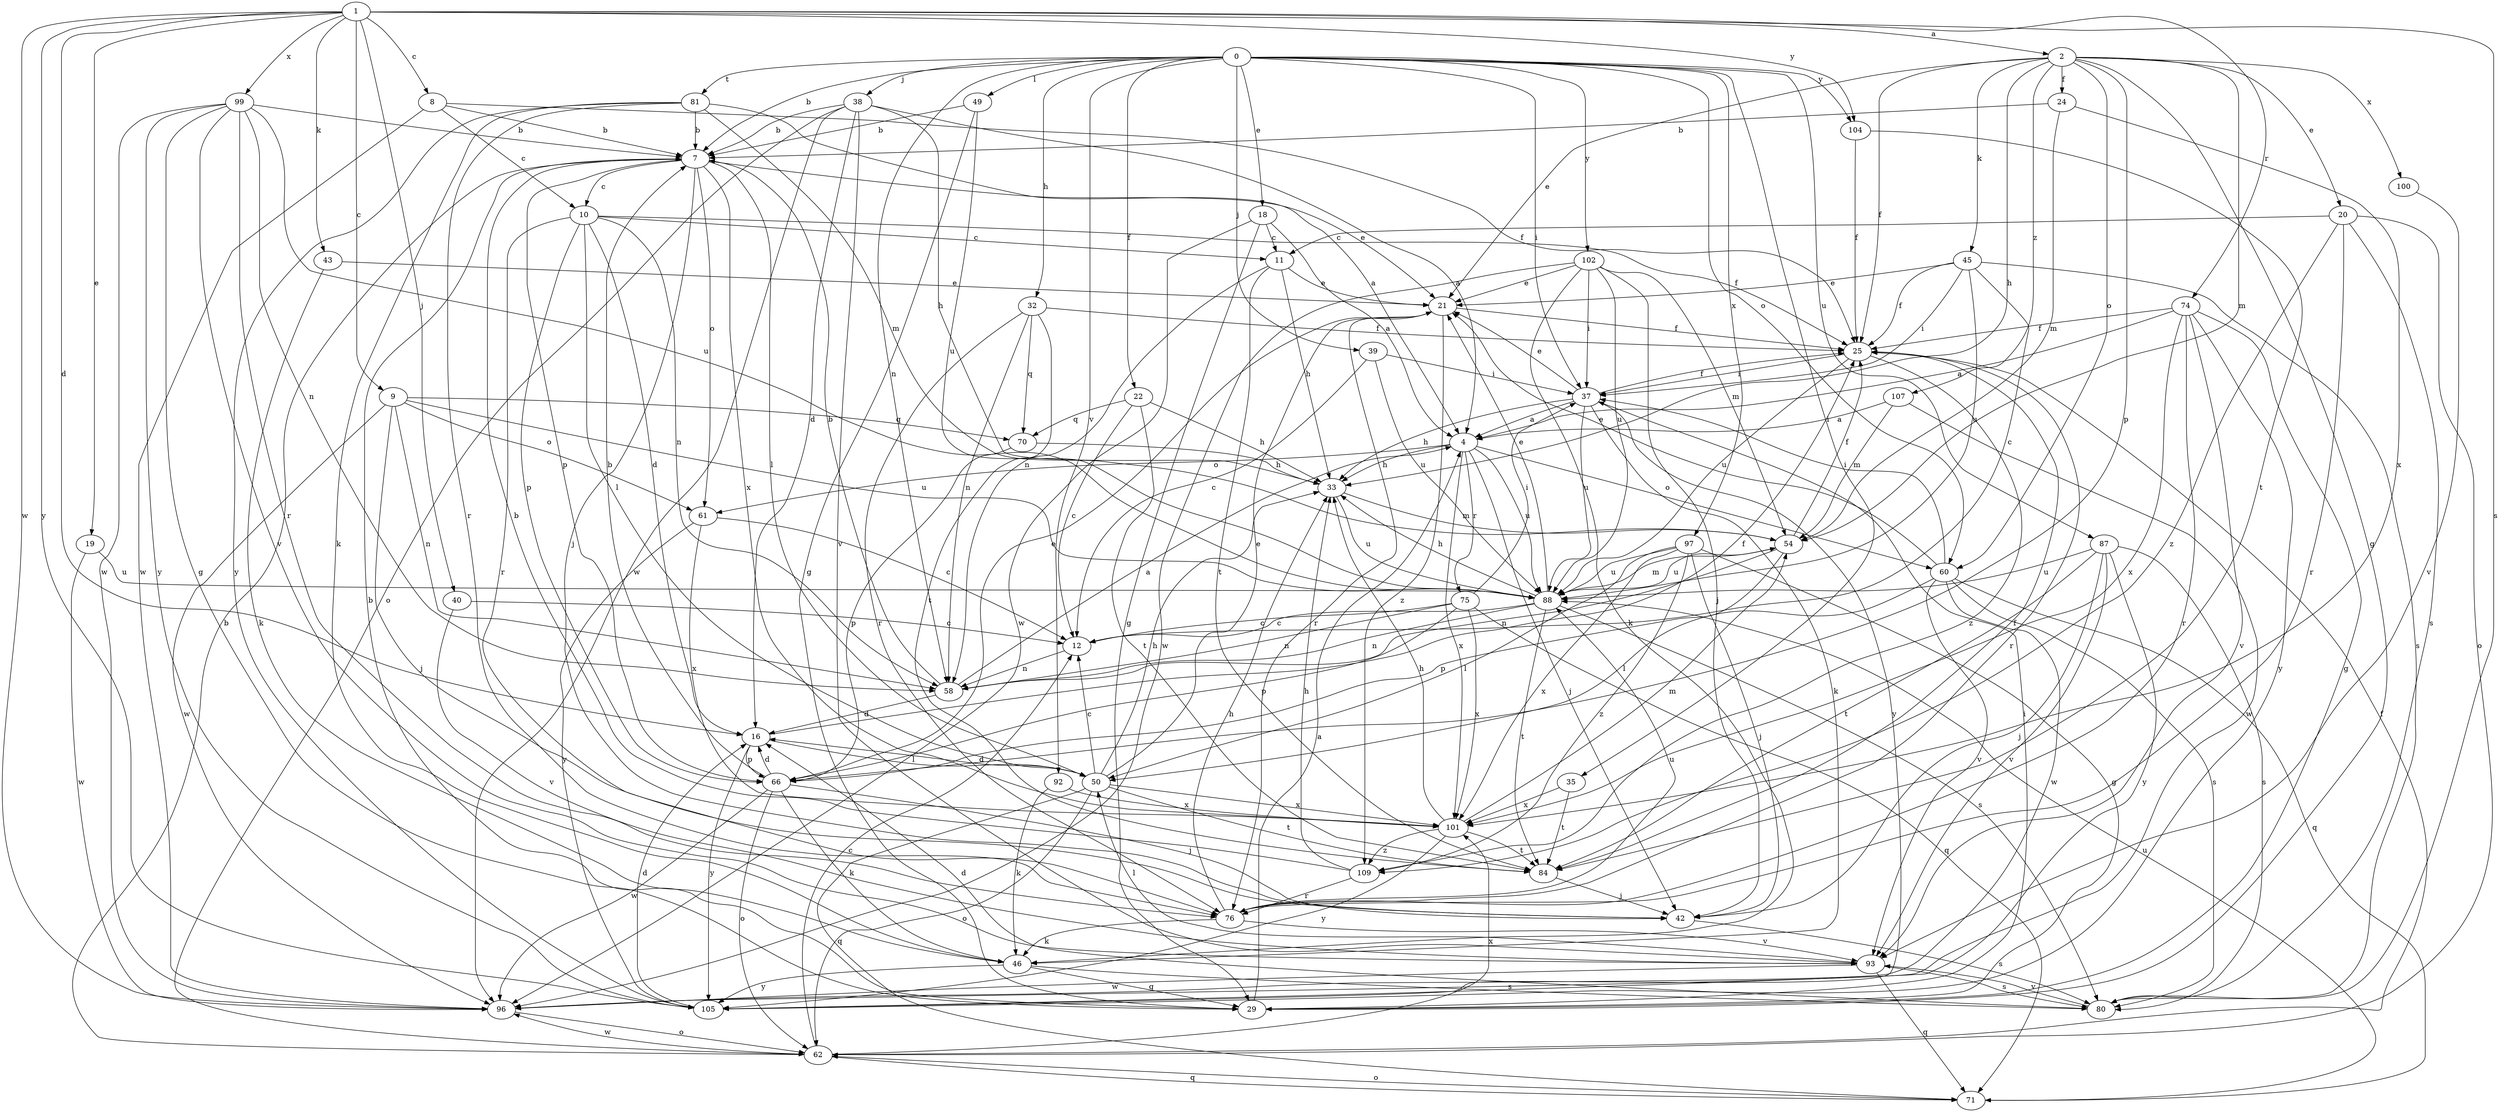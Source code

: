 strict digraph  {
0;
1;
2;
4;
7;
8;
9;
10;
11;
12;
16;
18;
19;
20;
21;
22;
24;
25;
29;
32;
33;
35;
37;
38;
39;
40;
42;
43;
45;
46;
49;
50;
54;
58;
60;
61;
62;
66;
70;
71;
74;
75;
76;
80;
81;
84;
87;
88;
92;
93;
96;
97;
99;
100;
101;
102;
104;
105;
107;
109;
0 -> 7  [label=b];
0 -> 18  [label=e];
0 -> 22  [label=f];
0 -> 32  [label=h];
0 -> 35  [label=i];
0 -> 37  [label=i];
0 -> 38  [label=j];
0 -> 39  [label=j];
0 -> 49  [label=l];
0 -> 58  [label=n];
0 -> 60  [label=o];
0 -> 81  [label=t];
0 -> 87  [label=u];
0 -> 92  [label=v];
0 -> 97  [label=x];
0 -> 102  [label=y];
0 -> 104  [label=y];
1 -> 2  [label=a];
1 -> 8  [label=c];
1 -> 9  [label=c];
1 -> 16  [label=d];
1 -> 19  [label=e];
1 -> 40  [label=j];
1 -> 43  [label=k];
1 -> 74  [label=r];
1 -> 80  [label=s];
1 -> 96  [label=w];
1 -> 99  [label=x];
1 -> 104  [label=y];
1 -> 105  [label=y];
2 -> 20  [label=e];
2 -> 21  [label=e];
2 -> 24  [label=f];
2 -> 25  [label=f];
2 -> 29  [label=g];
2 -> 33  [label=h];
2 -> 45  [label=k];
2 -> 54  [label=m];
2 -> 60  [label=o];
2 -> 66  [label=p];
2 -> 100  [label=x];
2 -> 107  [label=z];
4 -> 33  [label=h];
4 -> 42  [label=j];
4 -> 60  [label=o];
4 -> 61  [label=o];
4 -> 75  [label=r];
4 -> 88  [label=u];
4 -> 101  [label=x];
7 -> 10  [label=c];
7 -> 21  [label=e];
7 -> 42  [label=j];
7 -> 50  [label=l];
7 -> 61  [label=o];
7 -> 66  [label=p];
7 -> 101  [label=x];
8 -> 7  [label=b];
8 -> 10  [label=c];
8 -> 25  [label=f];
8 -> 96  [label=w];
9 -> 42  [label=j];
9 -> 58  [label=n];
9 -> 61  [label=o];
9 -> 70  [label=q];
9 -> 88  [label=u];
9 -> 96  [label=w];
10 -> 11  [label=c];
10 -> 16  [label=d];
10 -> 25  [label=f];
10 -> 50  [label=l];
10 -> 58  [label=n];
10 -> 66  [label=p];
10 -> 76  [label=r];
11 -> 21  [label=e];
11 -> 33  [label=h];
11 -> 58  [label=n];
11 -> 84  [label=t];
12 -> 58  [label=n];
16 -> 25  [label=f];
16 -> 50  [label=l];
16 -> 66  [label=p];
16 -> 105  [label=y];
18 -> 4  [label=a];
18 -> 11  [label=c];
18 -> 29  [label=g];
18 -> 96  [label=w];
19 -> 88  [label=u];
19 -> 96  [label=w];
20 -> 11  [label=c];
20 -> 62  [label=o];
20 -> 76  [label=r];
20 -> 80  [label=s];
20 -> 109  [label=z];
21 -> 25  [label=f];
21 -> 76  [label=r];
21 -> 109  [label=z];
22 -> 12  [label=c];
22 -> 33  [label=h];
22 -> 70  [label=q];
22 -> 84  [label=t];
24 -> 7  [label=b];
24 -> 54  [label=m];
24 -> 101  [label=x];
25 -> 37  [label=i];
25 -> 76  [label=r];
25 -> 88  [label=u];
25 -> 109  [label=z];
29 -> 4  [label=a];
29 -> 7  [label=b];
29 -> 37  [label=i];
32 -> 25  [label=f];
32 -> 58  [label=n];
32 -> 70  [label=q];
32 -> 76  [label=r];
32 -> 84  [label=t];
33 -> 54  [label=m];
33 -> 88  [label=u];
35 -> 84  [label=t];
35 -> 101  [label=x];
37 -> 4  [label=a];
37 -> 21  [label=e];
37 -> 25  [label=f];
37 -> 33  [label=h];
37 -> 46  [label=k];
37 -> 88  [label=u];
37 -> 105  [label=y];
38 -> 4  [label=a];
38 -> 7  [label=b];
38 -> 16  [label=d];
38 -> 33  [label=h];
38 -> 62  [label=o];
38 -> 93  [label=v];
38 -> 96  [label=w];
39 -> 12  [label=c];
39 -> 37  [label=i];
39 -> 88  [label=u];
40 -> 12  [label=c];
40 -> 93  [label=v];
42 -> 80  [label=s];
43 -> 21  [label=e];
43 -> 46  [label=k];
45 -> 12  [label=c];
45 -> 21  [label=e];
45 -> 25  [label=f];
45 -> 37  [label=i];
45 -> 80  [label=s];
45 -> 88  [label=u];
46 -> 29  [label=g];
46 -> 80  [label=s];
46 -> 105  [label=y];
49 -> 7  [label=b];
49 -> 29  [label=g];
49 -> 88  [label=u];
50 -> 12  [label=c];
50 -> 16  [label=d];
50 -> 21  [label=e];
50 -> 33  [label=h];
50 -> 62  [label=o];
50 -> 71  [label=q];
50 -> 84  [label=t];
50 -> 101  [label=x];
54 -> 25  [label=f];
54 -> 58  [label=n];
54 -> 66  [label=p];
54 -> 88  [label=u];
58 -> 4  [label=a];
58 -> 7  [label=b];
58 -> 16  [label=d];
60 -> 21  [label=e];
60 -> 37  [label=i];
60 -> 50  [label=l];
60 -> 71  [label=q];
60 -> 80  [label=s];
60 -> 93  [label=v];
60 -> 96  [label=w];
61 -> 12  [label=c];
61 -> 101  [label=x];
61 -> 105  [label=y];
62 -> 7  [label=b];
62 -> 12  [label=c];
62 -> 25  [label=f];
62 -> 71  [label=q];
62 -> 96  [label=w];
62 -> 101  [label=x];
66 -> 7  [label=b];
66 -> 16  [label=d];
66 -> 21  [label=e];
66 -> 42  [label=j];
66 -> 46  [label=k];
66 -> 62  [label=o];
66 -> 96  [label=w];
70 -> 33  [label=h];
70 -> 66  [label=p];
71 -> 62  [label=o];
71 -> 88  [label=u];
74 -> 4  [label=a];
74 -> 25  [label=f];
74 -> 29  [label=g];
74 -> 76  [label=r];
74 -> 93  [label=v];
74 -> 101  [label=x];
74 -> 105  [label=y];
75 -> 12  [label=c];
75 -> 37  [label=i];
75 -> 58  [label=n];
75 -> 66  [label=p];
75 -> 71  [label=q];
75 -> 101  [label=x];
76 -> 33  [label=h];
76 -> 46  [label=k];
76 -> 88  [label=u];
76 -> 93  [label=v];
80 -> 16  [label=d];
80 -> 93  [label=v];
81 -> 4  [label=a];
81 -> 7  [label=b];
81 -> 46  [label=k];
81 -> 54  [label=m];
81 -> 76  [label=r];
81 -> 105  [label=y];
84 -> 25  [label=f];
84 -> 42  [label=j];
87 -> 42  [label=j];
87 -> 80  [label=s];
87 -> 84  [label=t];
87 -> 88  [label=u];
87 -> 93  [label=v];
87 -> 105  [label=y];
88 -> 12  [label=c];
88 -> 21  [label=e];
88 -> 33  [label=h];
88 -> 54  [label=m];
88 -> 58  [label=n];
88 -> 80  [label=s];
88 -> 84  [label=t];
92 -> 46  [label=k];
92 -> 101  [label=x];
93 -> 50  [label=l];
93 -> 71  [label=q];
93 -> 80  [label=s];
93 -> 96  [label=w];
96 -> 62  [label=o];
97 -> 29  [label=g];
97 -> 42  [label=j];
97 -> 50  [label=l];
97 -> 88  [label=u];
97 -> 101  [label=x];
97 -> 109  [label=z];
99 -> 7  [label=b];
99 -> 29  [label=g];
99 -> 58  [label=n];
99 -> 76  [label=r];
99 -> 88  [label=u];
99 -> 93  [label=v];
99 -> 96  [label=w];
99 -> 105  [label=y];
100 -> 93  [label=v];
101 -> 33  [label=h];
101 -> 54  [label=m];
101 -> 84  [label=t];
101 -> 105  [label=y];
101 -> 109  [label=z];
102 -> 21  [label=e];
102 -> 37  [label=i];
102 -> 42  [label=j];
102 -> 46  [label=k];
102 -> 54  [label=m];
102 -> 88  [label=u];
102 -> 96  [label=w];
104 -> 25  [label=f];
104 -> 84  [label=t];
105 -> 16  [label=d];
107 -> 4  [label=a];
107 -> 54  [label=m];
107 -> 96  [label=w];
109 -> 7  [label=b];
109 -> 33  [label=h];
109 -> 76  [label=r];
}
